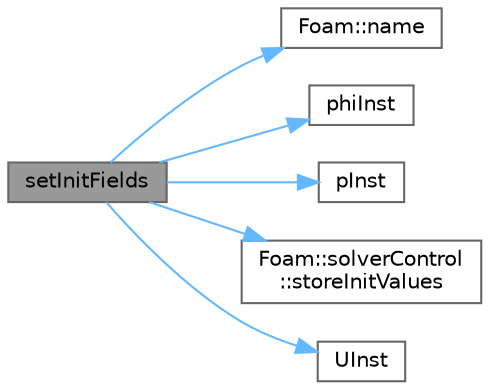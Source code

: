 digraph "setInitFields"
{
 // LATEX_PDF_SIZE
  bgcolor="transparent";
  edge [fontname=Helvetica,fontsize=10,labelfontname=Helvetica,labelfontsize=10];
  node [fontname=Helvetica,fontsize=10,shape=box,height=0.2,width=0.4];
  rankdir="LR";
  Node1 [id="Node000001",label="setInitFields",height=0.2,width=0.4,color="gray40", fillcolor="grey60", style="filled", fontcolor="black",tooltip=" "];
  Node1 -> Node2 [id="edge1_Node000001_Node000002",color="steelblue1",style="solid",tooltip=" "];
  Node2 [id="Node000002",label="Foam::name",height=0.2,width=0.4,color="grey40", fillcolor="white", style="filled",URL="$namespaceFoam.html#accde1bf3e2a4105cca868012a680afbe",tooltip=" "];
  Node1 -> Node3 [id="edge2_Node000001_Node000003",color="steelblue1",style="solid",tooltip=" "];
  Node3 [id="Node000003",label="phiInst",height=0.2,width=0.4,color="grey40", fillcolor="white", style="filled",URL="$classFoam_1_1incompressibleVars.html#a564b6ec60a9e294cbdb94d597745816a",tooltip=" "];
  Node1 -> Node4 [id="edge3_Node000001_Node000004",color="steelblue1",style="solid",tooltip=" "];
  Node4 [id="Node000004",label="pInst",height=0.2,width=0.4,color="grey40", fillcolor="white", style="filled",URL="$classFoam_1_1incompressibleVars.html#a9067ea57edbc9a3b3dde0b4cbedf9936",tooltip=" "];
  Node1 -> Node5 [id="edge4_Node000001_Node000005",color="steelblue1",style="solid",tooltip=" "];
  Node5 [id="Node000005",label="Foam::solverControl\l::storeInitValues",height=0.2,width=0.4,color="grey40", fillcolor="white", style="filled",URL="$classFoam_1_1solverControl.html#a1411b355f80b20202f8f678e6bda970a",tooltip=" "];
  Node1 -> Node6 [id="edge5_Node000001_Node000006",color="steelblue1",style="solid",tooltip=" "];
  Node6 [id="Node000006",label="UInst",height=0.2,width=0.4,color="grey40", fillcolor="white", style="filled",URL="$classFoam_1_1incompressibleVars.html#a056556ad86dd2939c3427260ad64bfa3",tooltip=" "];
}

